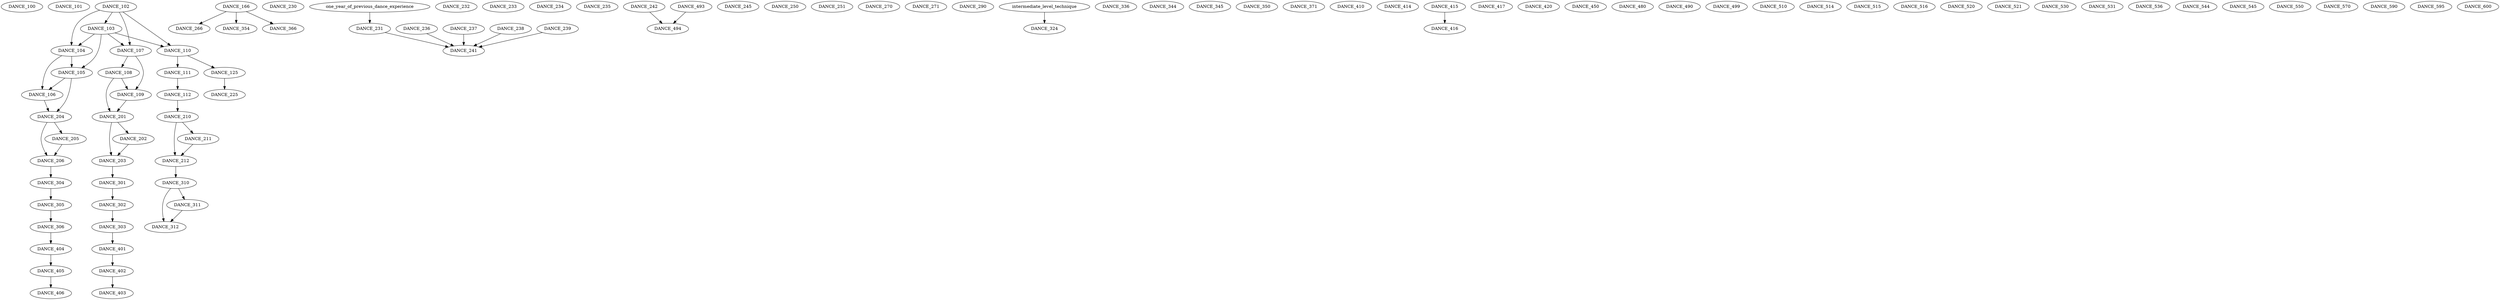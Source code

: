 digraph G {
    DANCE_100;
    DANCE_101;
    DANCE_102;
    edge [color=black];
    DANCE_102 -> DANCE_103;
    edge [color=black];
    DANCE_102 -> DANCE_104;
    DANCE_103 -> DANCE_104;
    edge [color=black];
    DANCE_103 -> DANCE_105;
    DANCE_104 -> DANCE_105;
    edge [color=black];
    DANCE_104 -> DANCE_106;
    DANCE_105 -> DANCE_106;
    edge [color=black];
    DANCE_102 -> DANCE_107;
    DANCE_103 -> DANCE_107;
    edge [color=black];
    DANCE_107 -> DANCE_108;
    edge [color=black];
    DANCE_107 -> DANCE_109;
    DANCE_108 -> DANCE_109;
    edge [color=black];
    DANCE_102 -> DANCE_110;
    DANCE_103 -> DANCE_110;
    edge [color=black];
    DANCE_110 -> DANCE_111;
    edge [color=black];
    DANCE_111 -> DANCE_112;
    edge [color=black];
    DANCE_110 -> DANCE_125;
    DANCE_166;
    edge [color=black];
    DANCE_108 -> DANCE_201;
    DANCE_109 -> DANCE_201;
    edge [color=black];
    DANCE_201 -> DANCE_202;
    edge [color=black];
    DANCE_201 -> DANCE_203;
    DANCE_202 -> DANCE_203;
    edge [color=black];
    DANCE_105 -> DANCE_204;
    DANCE_106 -> DANCE_204;
    edge [color=black];
    DANCE_204 -> DANCE_205;
    edge [color=black];
    DANCE_204 -> DANCE_206;
    DANCE_205 -> DANCE_206;
    edge [color=black];
    DANCE_112 -> DANCE_210;
    edge [color=black];
    DANCE_210 -> DANCE_211;
    edge [color=black];
    DANCE_210 -> DANCE_212;
    DANCE_211 -> DANCE_212;
    edge [color=black];
    DANCE_125 -> DANCE_225;
    DANCE_230;
    edge [color=black];
    one_year_of_previous_dance_experience -> DANCE_231;
    DANCE_232;
    DANCE_233;
    DANCE_234;
    DANCE_235;
    DANCE_236;
    DANCE_237;
    DANCE_238;
    DANCE_239;
    edge [color=black];
    DANCE_231 -> DANCE_241;
    DANCE_236 -> DANCE_241;
    DANCE_237 -> DANCE_241;
    DANCE_238 -> DANCE_241;
    DANCE_239 -> DANCE_241;
    DANCE_242;
    DANCE_245;
    DANCE_250;
    DANCE_251;
    edge [color=black];
    DANCE_166 -> DANCE_266;
    DANCE_270;
    DANCE_271;
    DANCE_290;
    edge [color=black];
    DANCE_203 -> DANCE_301;
    edge [color=black];
    DANCE_301 -> DANCE_302;
    edge [color=black];
    DANCE_302 -> DANCE_303;
    edge [color=black];
    DANCE_206 -> DANCE_304;
    edge [color=black];
    DANCE_304 -> DANCE_305;
    edge [color=black];
    DANCE_305 -> DANCE_306;
    edge [color=black];
    DANCE_212 -> DANCE_310;
    edge [color=black];
    DANCE_310 -> DANCE_311;
    edge [color=black];
    DANCE_310 -> DANCE_312;
    DANCE_311 -> DANCE_312;
    edge [color=black];
    intermediate_level_technique -> DANCE_324;
    DANCE_336;
    DANCE_344;
    DANCE_345;
    DANCE_350;
    edge [color=black];
    DANCE_166 -> DANCE_354;
    edge [color=black];
    DANCE_166 -> DANCE_366;
    DANCE_371;
    edge [color=black];
    DANCE_303 -> DANCE_401;
    edge [color=black];
    DANCE_401 -> DANCE_402;
    edge [color=black];
    DANCE_402 -> DANCE_403;
    edge [color=black];
    DANCE_306 -> DANCE_404;
    edge [color=black];
    DANCE_404 -> DANCE_405;
    edge [color=black];
    DANCE_405 -> DANCE_406;
    DANCE_410;
    DANCE_414;
    DANCE_415;
    edge [color=black];
    DANCE_415 -> DANCE_416;
    DANCE_417;
    DANCE_420;
    DANCE_450;
    DANCE_480;
    DANCE_490;
    DANCE_493;
    edge [color=black];
    DANCE_242 -> DANCE_494;
    DANCE_493 -> DANCE_494;
    DANCE_499;
    DANCE_510;
    DANCE_514;
    DANCE_515;
    DANCE_516;
    DANCE_520;
    DANCE_521;
    DANCE_530;
    DANCE_531;
    DANCE_536;
    DANCE_544;
    DANCE_545;
    DANCE_550;
    DANCE_570;
    DANCE_590;
    DANCE_595;
    DANCE_600;
}
